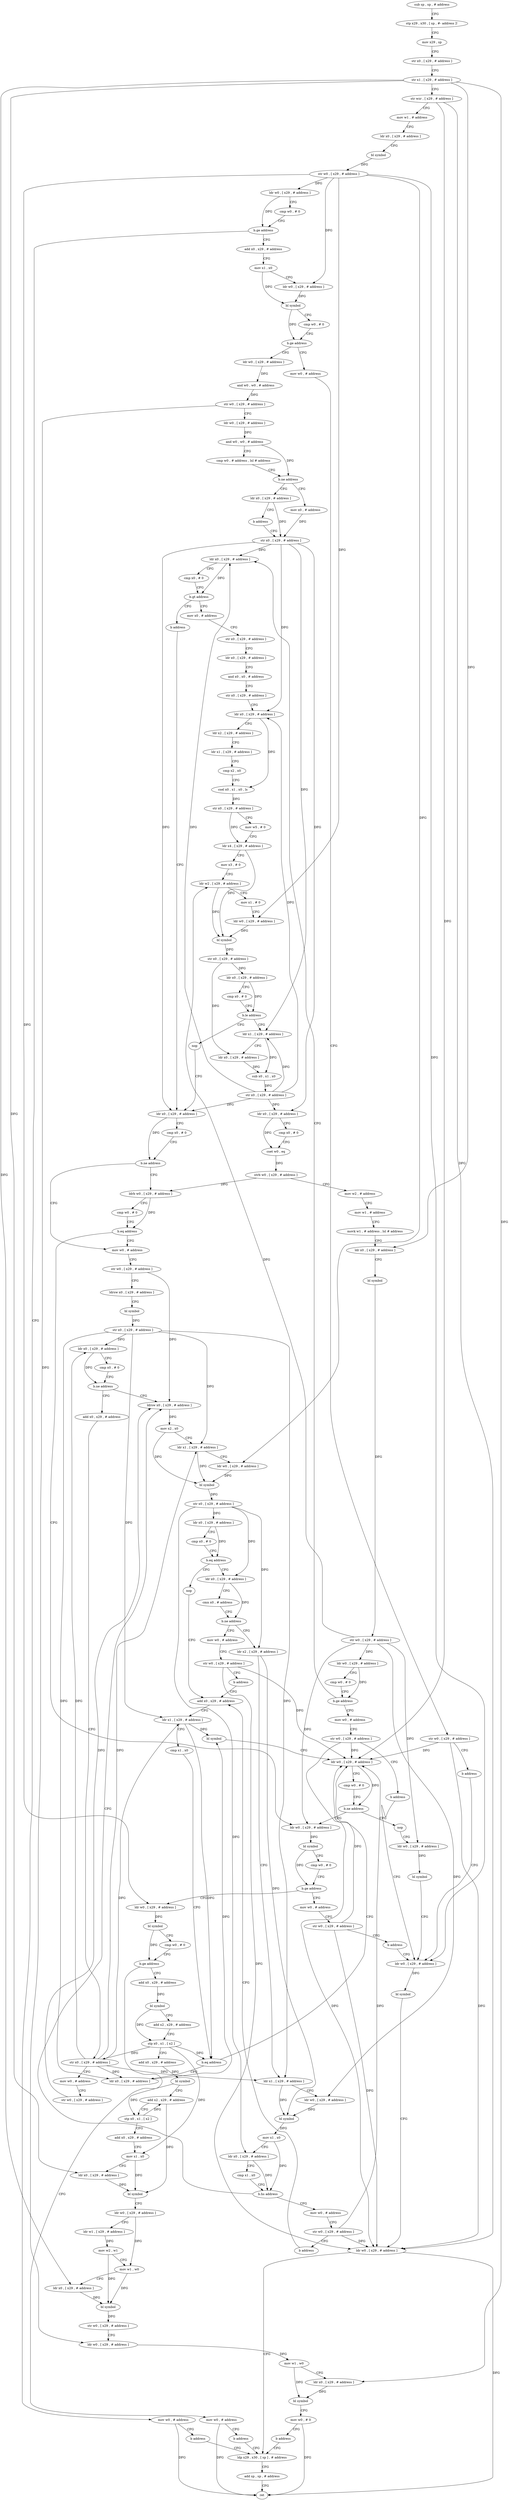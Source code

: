 digraph "func" {
"204744" [label = "sub sp , sp , # address" ]
"204748" [label = "stp x29 , x30 , [ sp , #- address ]!" ]
"204752" [label = "mov x29 , sp" ]
"204756" [label = "str x0 , [ x29 , # address ]" ]
"204760" [label = "str x1 , [ x29 , # address ]" ]
"204764" [label = "str wzr , [ x29 , # address ]" ]
"204768" [label = "mov w1 , # address" ]
"204772" [label = "ldr x0 , [ x29 , # address ]" ]
"204776" [label = "bl symbol" ]
"204780" [label = "str w0 , [ x29 , # address ]" ]
"204784" [label = "ldr w0 , [ x29 , # address ]" ]
"204788" [label = "cmp w0 , # 0" ]
"204792" [label = "b.ge address" ]
"204804" [label = "add x0 , x29 , # address" ]
"204796" [label = "mov w0 , # address" ]
"204808" [label = "mov x1 , x0" ]
"204812" [label = "ldr w0 , [ x29 , # address ]" ]
"204816" [label = "bl symbol" ]
"204820" [label = "cmp w0 , # 0" ]
"204824" [label = "b.ge address" ]
"204840" [label = "ldr w0 , [ x29 , # address ]" ]
"204828" [label = "mov w0 , # address" ]
"204800" [label = "b address" ]
"205464" [label = "ldp x29 , x30 , [ sp ] , # address" ]
"204844" [label = "and w0 , w0 , # address" ]
"204848" [label = "str w0 , [ x29 , # address ]" ]
"204852" [label = "ldr w0 , [ x29 , # address ]" ]
"204856" [label = "and w0 , w0 , # address" ]
"204860" [label = "cmp w0 , # address , lsl # address" ]
"204864" [label = "b.ne address" ]
"204876" [label = "mov x0 , # address" ]
"204868" [label = "ldr x0 , [ x29 , # address ]" ]
"204832" [label = "str w0 , [ x29 , # address ]" ]
"204836" [label = "b address" ]
"205452" [label = "ldr w0 , [ x29 , # address ]" ]
"205468" [label = "add sp , sp , # address" ]
"205472" [label = "ret" ]
"204880" [label = "str x0 , [ x29 , # address ]" ]
"204872" [label = "b address" ]
"205456" [label = "bl symbol" ]
"205460" [label = "ldr w0 , [ x29 , # address ]" ]
"205052" [label = "ldr x0 , [ x29 , # address ]" ]
"205056" [label = "cmp x0 , # 0" ]
"205060" [label = "b.gt address" ]
"204948" [label = "mov x0 , # address" ]
"205064" [label = "b address" ]
"204936" [label = "mov w0 , # address" ]
"204940" [label = "str w0 , [ x29 , # address ]" ]
"204944" [label = "b address" ]
"204884" [label = "ldr x0 , [ x29 , # address ]" ]
"204888" [label = "cmp x0 , # 0" ]
"204892" [label = "cset w0 , eq" ]
"204896" [label = "strb w0 , [ x29 , # address ]" ]
"204900" [label = "mov w2 , # address" ]
"204904" [label = "mov w1 , # address" ]
"204908" [label = "movk w1 , # address , lsl # address" ]
"204912" [label = "ldr x0 , [ x29 , # address ]" ]
"204916" [label = "bl symbol" ]
"204920" [label = "str w0 , [ x29 , # address ]" ]
"204924" [label = "ldr w0 , [ x29 , # address ]" ]
"204928" [label = "cmp w0 , # 0" ]
"204932" [label = "b.ge address" ]
"204952" [label = "str x0 , [ x29 , # address ]" ]
"204956" [label = "ldr x0 , [ x29 , # address ]" ]
"204960" [label = "and x0 , x0 , # address" ]
"204964" [label = "str x0 , [ x29 , # address ]" ]
"204968" [label = "ldr x0 , [ x29 , # address ]" ]
"204972" [label = "ldr x2 , [ x29 , # address ]" ]
"204976" [label = "ldr x1 , [ x29 , # address ]" ]
"204980" [label = "cmp x2 , x0" ]
"204984" [label = "csel x0 , x1 , x0 , ls" ]
"204988" [label = "str x0 , [ x29 , # address ]" ]
"204992" [label = "mov w5 , # 0" ]
"204996" [label = "ldr x4 , [ x29 , # address ]" ]
"205000" [label = "mov x3 , # 0" ]
"205004" [label = "ldr w2 , [ x29 , # address ]" ]
"205008" [label = "mov x1 , # 0" ]
"205012" [label = "ldr w0 , [ x29 , # address ]" ]
"205016" [label = "bl symbol" ]
"205020" [label = "str x0 , [ x29 , # address ]" ]
"205024" [label = "ldr x0 , [ x29 , # address ]" ]
"205028" [label = "cmp x0 , # 0" ]
"205032" [label = "b.le address" ]
"205068" [label = "nop" ]
"205036" [label = "ldr x1 , [ x29 , # address ]" ]
"205072" [label = "ldr x0 , [ x29 , # address ]" ]
"205040" [label = "ldr x0 , [ x29 , # address ]" ]
"205044" [label = "sub x0 , x1 , x0" ]
"205048" [label = "str x0 , [ x29 , # address ]" ]
"205076" [label = "cmp x0 , # 0" ]
"205080" [label = "b.ne address" ]
"205096" [label = "mov w0 , # address" ]
"205084" [label = "ldrb w0 , [ x29 , # address ]" ]
"205100" [label = "str w0 , [ x29 , # address ]" ]
"205104" [label = "ldrsw x0 , [ x29 , # address ]" ]
"205108" [label = "bl symbol" ]
"205112" [label = "str x0 , [ x29 , # address ]" ]
"205116" [label = "ldr x0 , [ x29 , # address ]" ]
"205120" [label = "cmp x0 , # 0" ]
"205124" [label = "b.ne address" ]
"205144" [label = "ldrsw x0 , [ x29 , # address ]" ]
"205128" [label = "add x0 , x29 , # address" ]
"205088" [label = "cmp w0 , # 0" ]
"205092" [label = "b.eq address" ]
"205288" [label = "ldr w0 , [ x29 , # address ]" ]
"205148" [label = "mov x2 , x0" ]
"205152" [label = "ldr x1 , [ x29 , # address ]" ]
"205156" [label = "ldr w0 , [ x29 , # address ]" ]
"205160" [label = "bl symbol" ]
"205164" [label = "str x0 , [ x29 , # address ]" ]
"205168" [label = "ldr x0 , [ x29 , # address ]" ]
"205172" [label = "cmp x0 , # 0" ]
"205176" [label = "b.eq address" ]
"205248" [label = "nop" ]
"205180" [label = "ldr x0 , [ x29 , # address ]" ]
"205132" [label = "str x0 , [ x29 , # address ]" ]
"205136" [label = "mov w0 , # address" ]
"205140" [label = "str w0 , [ x29 , # address ]" ]
"205292" [label = "bl symbol" ]
"205296" [label = "cmp w0 , # 0" ]
"205300" [label = "b.ge address" ]
"205316" [label = "ldr w0 , [ x29 , # address ]" ]
"205304" [label = "mov w0 , # address" ]
"205252" [label = "add x0 , x29 , # address" ]
"205184" [label = "cmn x0 , # address" ]
"205188" [label = "b.ne address" ]
"205204" [label = "ldr x2 , [ x29 , # address ]" ]
"205192" [label = "mov w0 , # address" ]
"205320" [label = "bl symbol" ]
"205324" [label = "cmp w0 , # 0" ]
"205328" [label = "b.ge address" ]
"205340" [label = "add x0 , x29 , # address" ]
"205332" [label = "mov w0 , # address" ]
"205308" [label = "str w0 , [ x29 , # address ]" ]
"205312" [label = "b address" ]
"205276" [label = "ldr w0 , [ x29 , # address ]" ]
"205280" [label = "cmp w0 , # 0" ]
"205284" [label = "b.ne address" ]
"205440" [label = "nop" ]
"205268" [label = "ldr x0 , [ x29 , # address ]" ]
"205272" [label = "bl symbol" ]
"205208" [label = "ldr x1 , [ x29 , # address ]" ]
"205212" [label = "ldr w0 , [ x29 , # address ]" ]
"205216" [label = "bl symbol" ]
"205220" [label = "mov x1 , x0" ]
"205224" [label = "ldr x0 , [ x29 , # address ]" ]
"205228" [label = "cmp x1 , x0" ]
"205232" [label = "b.hs address" ]
"205236" [label = "mov w0 , # address" ]
"205196" [label = "str w0 , [ x29 , # address ]" ]
"205200" [label = "b address" ]
"205344" [label = "bl symbol" ]
"205348" [label = "add x2 , x29 , # address" ]
"205352" [label = "stp x0 , x1 , [ x2 ]" ]
"205356" [label = "add x0 , x29 , # address" ]
"205360" [label = "bl symbol" ]
"205364" [label = "add x2 , x29 , # address" ]
"205368" [label = "stp x0 , x1 , [ x2 ]" ]
"205372" [label = "add x0 , x29 , # address" ]
"205376" [label = "mov x1 , x0" ]
"205380" [label = "ldr x0 , [ x29 , # address ]" ]
"205384" [label = "bl symbol" ]
"205388" [label = "ldr w0 , [ x29 , # address ]" ]
"205392" [label = "ldr w1 , [ x29 , # address ]" ]
"205396" [label = "mov w2 , w1" ]
"205400" [label = "mov w1 , w0" ]
"205404" [label = "ldr x0 , [ x29 , # address ]" ]
"205408" [label = "bl symbol" ]
"205412" [label = "str w0 , [ x29 , # address ]" ]
"205416" [label = "ldr w0 , [ x29 , # address ]" ]
"205420" [label = "mov w1 , w0" ]
"205424" [label = "ldr x0 , [ x29 , # address ]" ]
"205428" [label = "bl symbol" ]
"205432" [label = "mov w0 , # 0" ]
"205436" [label = "b address" ]
"205336" [label = "b address" ]
"205444" [label = "ldr w0 , [ x29 , # address ]" ]
"205448" [label = "bl symbol" ]
"205240" [label = "str w0 , [ x29 , # address ]" ]
"205244" [label = "b address" ]
"205256" [label = "ldr x1 , [ x29 , # address ]" ]
"205260" [label = "cmp x1 , x0" ]
"205264" [label = "b.eq address" ]
"204744" -> "204748" [ label = "CFG" ]
"204748" -> "204752" [ label = "CFG" ]
"204752" -> "204756" [ label = "CFG" ]
"204756" -> "204760" [ label = "CFG" ]
"204760" -> "204764" [ label = "CFG" ]
"204760" -> "204912" [ label = "DFG" ]
"204760" -> "205380" [ label = "DFG" ]
"204760" -> "205404" [ label = "DFG" ]
"204760" -> "205424" [ label = "DFG" ]
"204764" -> "204768" [ label = "CFG" ]
"204764" -> "205460" [ label = "DFG" ]
"204764" -> "205276" [ label = "DFG" ]
"204768" -> "204772" [ label = "CFG" ]
"204772" -> "204776" [ label = "CFG" ]
"204776" -> "204780" [ label = "DFG" ]
"204780" -> "204784" [ label = "DFG" ]
"204780" -> "204812" [ label = "DFG" ]
"204780" -> "205452" [ label = "DFG" ]
"204780" -> "205012" [ label = "DFG" ]
"204780" -> "205156" [ label = "DFG" ]
"204780" -> "205316" [ label = "DFG" ]
"204784" -> "204788" [ label = "CFG" ]
"204784" -> "204792" [ label = "DFG" ]
"204788" -> "204792" [ label = "CFG" ]
"204792" -> "204804" [ label = "CFG" ]
"204792" -> "204796" [ label = "CFG" ]
"204804" -> "204808" [ label = "CFG" ]
"204796" -> "204800" [ label = "CFG" ]
"204796" -> "205472" [ label = "DFG" ]
"204808" -> "204812" [ label = "CFG" ]
"204808" -> "204816" [ label = "DFG" ]
"204812" -> "204816" [ label = "DFG" ]
"204816" -> "204820" [ label = "CFG" ]
"204816" -> "204824" [ label = "DFG" ]
"204820" -> "204824" [ label = "CFG" ]
"204824" -> "204840" [ label = "CFG" ]
"204824" -> "204828" [ label = "CFG" ]
"204840" -> "204844" [ label = "DFG" ]
"204828" -> "204832" [ label = "CFG" ]
"204800" -> "205464" [ label = "CFG" ]
"205464" -> "205468" [ label = "CFG" ]
"204844" -> "204848" [ label = "DFG" ]
"204848" -> "204852" [ label = "CFG" ]
"204848" -> "205416" [ label = "DFG" ]
"204852" -> "204856" [ label = "DFG" ]
"204856" -> "204860" [ label = "CFG" ]
"204856" -> "204864" [ label = "DFG" ]
"204860" -> "204864" [ label = "CFG" ]
"204864" -> "204876" [ label = "CFG" ]
"204864" -> "204868" [ label = "CFG" ]
"204876" -> "204880" [ label = "DFG" ]
"204868" -> "204872" [ label = "CFG" ]
"204868" -> "204880" [ label = "DFG" ]
"204832" -> "204836" [ label = "CFG" ]
"204832" -> "205460" [ label = "DFG" ]
"204832" -> "205276" [ label = "DFG" ]
"204836" -> "205452" [ label = "CFG" ]
"205452" -> "205456" [ label = "DFG" ]
"205468" -> "205472" [ label = "CFG" ]
"204880" -> "204884" [ label = "DFG" ]
"204880" -> "205052" [ label = "DFG" ]
"204880" -> "204968" [ label = "DFG" ]
"204880" -> "205072" [ label = "DFG" ]
"204880" -> "205036" [ label = "DFG" ]
"204872" -> "204880" [ label = "CFG" ]
"205456" -> "205460" [ label = "CFG" ]
"205460" -> "205464" [ label = "CFG" ]
"205460" -> "205472" [ label = "DFG" ]
"205052" -> "205056" [ label = "CFG" ]
"205052" -> "205060" [ label = "DFG" ]
"205056" -> "205060" [ label = "CFG" ]
"205060" -> "204948" [ label = "CFG" ]
"205060" -> "205064" [ label = "CFG" ]
"204948" -> "204952" [ label = "CFG" ]
"205064" -> "205072" [ label = "CFG" ]
"204936" -> "204940" [ label = "CFG" ]
"204940" -> "204944" [ label = "CFG" ]
"204940" -> "205460" [ label = "DFG" ]
"204940" -> "205276" [ label = "DFG" ]
"204944" -> "205452" [ label = "CFG" ]
"204884" -> "204888" [ label = "CFG" ]
"204884" -> "204892" [ label = "DFG" ]
"204888" -> "204892" [ label = "CFG" ]
"204892" -> "204896" [ label = "DFG" ]
"204896" -> "204900" [ label = "CFG" ]
"204896" -> "205084" [ label = "DFG" ]
"204900" -> "204904" [ label = "CFG" ]
"204904" -> "204908" [ label = "CFG" ]
"204908" -> "204912" [ label = "CFG" ]
"204912" -> "204916" [ label = "CFG" ]
"204916" -> "204920" [ label = "DFG" ]
"204920" -> "204924" [ label = "DFG" ]
"204920" -> "205004" [ label = "DFG" ]
"204920" -> "205288" [ label = "DFG" ]
"204920" -> "205212" [ label = "DFG" ]
"204920" -> "205444" [ label = "DFG" ]
"204924" -> "204928" [ label = "CFG" ]
"204924" -> "204932" [ label = "DFG" ]
"204928" -> "204932" [ label = "CFG" ]
"204932" -> "205052" [ label = "CFG" ]
"204932" -> "204936" [ label = "CFG" ]
"204952" -> "204956" [ label = "CFG" ]
"204956" -> "204960" [ label = "CFG" ]
"204960" -> "204964" [ label = "CFG" ]
"204964" -> "204968" [ label = "CFG" ]
"204968" -> "204972" [ label = "CFG" ]
"204968" -> "204984" [ label = "DFG" ]
"204972" -> "204976" [ label = "CFG" ]
"204976" -> "204980" [ label = "CFG" ]
"204980" -> "204984" [ label = "CFG" ]
"204984" -> "204988" [ label = "DFG" ]
"204988" -> "204992" [ label = "CFG" ]
"204988" -> "204996" [ label = "DFG" ]
"204992" -> "204996" [ label = "CFG" ]
"204996" -> "205000" [ label = "CFG" ]
"204996" -> "205016" [ label = "DFG" ]
"205000" -> "205004" [ label = "CFG" ]
"205004" -> "205008" [ label = "CFG" ]
"205004" -> "205016" [ label = "DFG" ]
"205008" -> "205012" [ label = "CFG" ]
"205012" -> "205016" [ label = "DFG" ]
"205016" -> "205020" [ label = "DFG" ]
"205020" -> "205024" [ label = "DFG" ]
"205020" -> "205040" [ label = "DFG" ]
"205024" -> "205028" [ label = "CFG" ]
"205024" -> "205032" [ label = "DFG" ]
"205028" -> "205032" [ label = "CFG" ]
"205032" -> "205068" [ label = "CFG" ]
"205032" -> "205036" [ label = "CFG" ]
"205068" -> "205072" [ label = "CFG" ]
"205036" -> "205040" [ label = "CFG" ]
"205036" -> "205044" [ label = "DFG" ]
"205072" -> "205076" [ label = "CFG" ]
"205072" -> "205080" [ label = "DFG" ]
"205040" -> "205044" [ label = "DFG" ]
"205044" -> "205048" [ label = "DFG" ]
"205048" -> "205052" [ label = "DFG" ]
"205048" -> "204884" [ label = "DFG" ]
"205048" -> "204968" [ label = "DFG" ]
"205048" -> "205072" [ label = "DFG" ]
"205048" -> "205036" [ label = "DFG" ]
"205076" -> "205080" [ label = "CFG" ]
"205080" -> "205096" [ label = "CFG" ]
"205080" -> "205084" [ label = "CFG" ]
"205096" -> "205100" [ label = "CFG" ]
"205084" -> "205088" [ label = "CFG" ]
"205084" -> "205092" [ label = "DFG" ]
"205100" -> "205104" [ label = "CFG" ]
"205100" -> "205144" [ label = "DFG" ]
"205104" -> "205108" [ label = "CFG" ]
"205108" -> "205112" [ label = "DFG" ]
"205112" -> "205116" [ label = "DFG" ]
"205112" -> "205152" [ label = "DFG" ]
"205112" -> "205256" [ label = "DFG" ]
"205112" -> "205208" [ label = "DFG" ]
"205112" -> "205268" [ label = "DFG" ]
"205116" -> "205120" [ label = "CFG" ]
"205116" -> "205124" [ label = "DFG" ]
"205120" -> "205124" [ label = "CFG" ]
"205124" -> "205144" [ label = "CFG" ]
"205124" -> "205128" [ label = "CFG" ]
"205144" -> "205148" [ label = "DFG" ]
"205128" -> "205132" [ label = "CFG" ]
"205088" -> "205092" [ label = "CFG" ]
"205092" -> "205288" [ label = "CFG" ]
"205092" -> "205096" [ label = "CFG" ]
"205288" -> "205292" [ label = "DFG" ]
"205148" -> "205152" [ label = "CFG" ]
"205148" -> "205160" [ label = "DFG" ]
"205152" -> "205156" [ label = "CFG" ]
"205152" -> "205160" [ label = "DFG" ]
"205156" -> "205160" [ label = "DFG" ]
"205160" -> "205164" [ label = "DFG" ]
"205164" -> "205168" [ label = "DFG" ]
"205164" -> "205180" [ label = "DFG" ]
"205164" -> "205204" [ label = "DFG" ]
"205164" -> "205224" [ label = "DFG" ]
"205168" -> "205172" [ label = "CFG" ]
"205168" -> "205176" [ label = "DFG" ]
"205172" -> "205176" [ label = "CFG" ]
"205176" -> "205248" [ label = "CFG" ]
"205176" -> "205180" [ label = "CFG" ]
"205248" -> "205252" [ label = "CFG" ]
"205180" -> "205184" [ label = "CFG" ]
"205180" -> "205188" [ label = "DFG" ]
"205132" -> "205136" [ label = "CFG" ]
"205132" -> "205116" [ label = "DFG" ]
"205132" -> "205152" [ label = "DFG" ]
"205132" -> "205256" [ label = "DFG" ]
"205132" -> "205208" [ label = "DFG" ]
"205132" -> "205268" [ label = "DFG" ]
"205136" -> "205140" [ label = "CFG" ]
"205140" -> "205144" [ label = "DFG" ]
"205292" -> "205296" [ label = "CFG" ]
"205292" -> "205300" [ label = "DFG" ]
"205296" -> "205300" [ label = "CFG" ]
"205300" -> "205316" [ label = "CFG" ]
"205300" -> "205304" [ label = "CFG" ]
"205316" -> "205320" [ label = "DFG" ]
"205304" -> "205308" [ label = "CFG" ]
"205252" -> "205256" [ label = "CFG" ]
"205184" -> "205188" [ label = "CFG" ]
"205188" -> "205204" [ label = "CFG" ]
"205188" -> "205192" [ label = "CFG" ]
"205204" -> "205208" [ label = "CFG" ]
"205204" -> "205216" [ label = "DFG" ]
"205192" -> "205196" [ label = "CFG" ]
"205320" -> "205324" [ label = "CFG" ]
"205320" -> "205328" [ label = "DFG" ]
"205324" -> "205328" [ label = "CFG" ]
"205328" -> "205340" [ label = "CFG" ]
"205328" -> "205332" [ label = "CFG" ]
"205340" -> "205344" [ label = "DFG" ]
"205332" -> "205336" [ label = "CFG" ]
"205332" -> "205472" [ label = "DFG" ]
"205308" -> "205312" [ label = "CFG" ]
"205308" -> "205460" [ label = "DFG" ]
"205308" -> "205276" [ label = "DFG" ]
"205312" -> "205452" [ label = "CFG" ]
"205276" -> "205280" [ label = "CFG" ]
"205276" -> "205284" [ label = "DFG" ]
"205280" -> "205284" [ label = "CFG" ]
"205284" -> "205440" [ label = "CFG" ]
"205284" -> "205288" [ label = "CFG" ]
"205440" -> "205444" [ label = "CFG" ]
"205268" -> "205272" [ label = "DFG" ]
"205272" -> "205276" [ label = "CFG" ]
"205208" -> "205212" [ label = "CFG" ]
"205208" -> "205216" [ label = "DFG" ]
"205212" -> "205216" [ label = "DFG" ]
"205216" -> "205220" [ label = "DFG" ]
"205220" -> "205224" [ label = "CFG" ]
"205220" -> "205232" [ label = "DFG" ]
"205224" -> "205228" [ label = "CFG" ]
"205224" -> "205232" [ label = "DFG" ]
"205228" -> "205232" [ label = "CFG" ]
"205232" -> "205144" [ label = "CFG" ]
"205232" -> "205236" [ label = "CFG" ]
"205236" -> "205240" [ label = "CFG" ]
"205196" -> "205200" [ label = "CFG" ]
"205196" -> "205460" [ label = "DFG" ]
"205196" -> "205276" [ label = "DFG" ]
"205200" -> "205252" [ label = "CFG" ]
"205344" -> "205348" [ label = "CFG" ]
"205344" -> "205352" [ label = "DFG" ]
"205348" -> "205352" [ label = "CFG" ]
"205352" -> "205356" [ label = "CFG" ]
"205352" -> "205132" [ label = "DFG" ]
"205352" -> "205264" [ label = "DFG" ]
"205352" -> "205376" [ label = "DFG" ]
"205356" -> "205360" [ label = "DFG" ]
"205360" -> "205364" [ label = "CFG" ]
"205360" -> "205368" [ label = "DFG" ]
"205364" -> "205368" [ label = "CFG" ]
"205364" -> "205384" [ label = "DFG" ]
"205368" -> "205372" [ label = "CFG" ]
"205368" -> "205364" [ label = "DFG" ]
"205372" -> "205376" [ label = "CFG" ]
"205376" -> "205380" [ label = "CFG" ]
"205376" -> "205384" [ label = "DFG" ]
"205380" -> "205384" [ label = "DFG" ]
"205384" -> "205388" [ label = "CFG" ]
"205388" -> "205392" [ label = "CFG" ]
"205388" -> "205400" [ label = "DFG" ]
"205392" -> "205396" [ label = "DFG" ]
"205396" -> "205400" [ label = "CFG" ]
"205396" -> "205408" [ label = "DFG" ]
"205400" -> "205404" [ label = "CFG" ]
"205400" -> "205408" [ label = "DFG" ]
"205404" -> "205408" [ label = "DFG" ]
"205408" -> "205412" [ label = "DFG" ]
"205412" -> "205416" [ label = "CFG" ]
"205416" -> "205420" [ label = "DFG" ]
"205420" -> "205424" [ label = "CFG" ]
"205420" -> "205428" [ label = "DFG" ]
"205424" -> "205428" [ label = "DFG" ]
"205428" -> "205432" [ label = "CFG" ]
"205432" -> "205436" [ label = "CFG" ]
"205432" -> "205472" [ label = "DFG" ]
"205436" -> "205464" [ label = "CFG" ]
"205336" -> "205464" [ label = "CFG" ]
"205444" -> "205448" [ label = "DFG" ]
"205448" -> "205452" [ label = "CFG" ]
"205240" -> "205244" [ label = "CFG" ]
"205240" -> "205460" [ label = "DFG" ]
"205240" -> "205276" [ label = "DFG" ]
"205244" -> "205252" [ label = "CFG" ]
"205256" -> "205260" [ label = "CFG" ]
"205256" -> "205264" [ label = "DFG" ]
"205256" -> "205272" [ label = "DFG" ]
"205260" -> "205264" [ label = "CFG" ]
"205264" -> "205276" [ label = "CFG" ]
"205264" -> "205268" [ label = "CFG" ]
}
